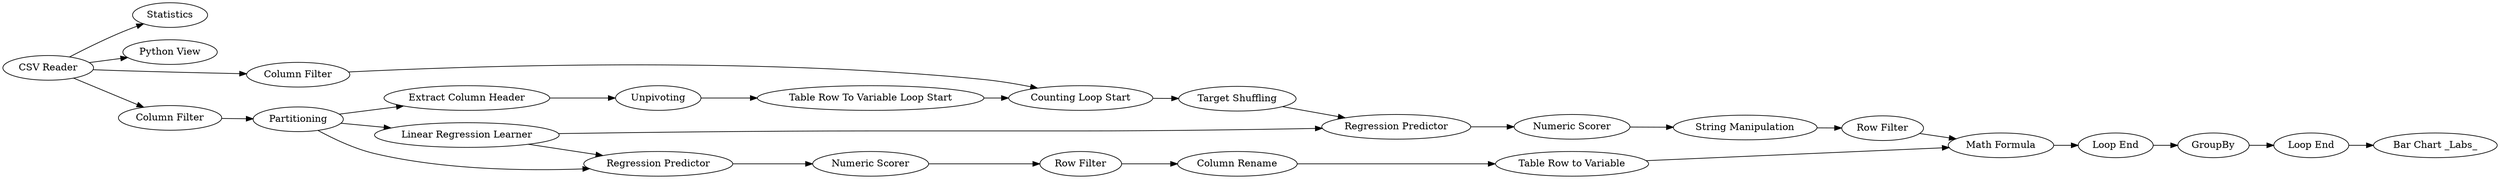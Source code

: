 digraph {
	1 [label="CSV Reader"]
	2 [label=Statistics]
	4 [label="Python View"]
	5 [label="Linear Regression Learner"]
	6 [label=Partitioning]
	7 [label="Column Filter"]
	8 [label="Regression Predictor"]
	9 [label="Numeric Scorer"]
	10 [label="Extract Column Header"]
	12 [label="Table Row To Variable Loop Start"]
	13 [label="Target Shuffling"]
	14 [label="Counting Loop Start"]
	15 [label=Unpivoting]
	16 [label="String Manipulation"]
	17 [label="Row Filter"]
	18 [label="Math Formula"]
	19 [label="Table Row to Variable"]
	20 [label="Regression Predictor"]
	21 [label="Numeric Scorer"]
	22 [label="Column Filter"]
	23 [label="Row Filter"]
	24 [label="Column Rename"]
	25 [label="Loop End"]
	26 [label=GroupBy]
	27 [label="Loop End"]
	28 [label="Bar Chart _Labs_"]
	1 -> 2
	1 -> 4
	1 -> 7
	1 -> 22
	5 -> 8
	5 -> 20
	6 -> 5
	6 -> 10
	6 -> 20
	7 -> 6
	8 -> 9
	9 -> 16
	10 -> 15
	12 -> 14
	13 -> 8
	14 -> 13
	15 -> 12
	16 -> 17
	17 -> 18
	18 -> 25
	19 -> 18
	20 -> 21
	21 -> 23
	22 -> 14
	23 -> 24
	24 -> 19
	25 -> 26
	26 -> 27
	27 -> 28
	rankdir=LR
}
